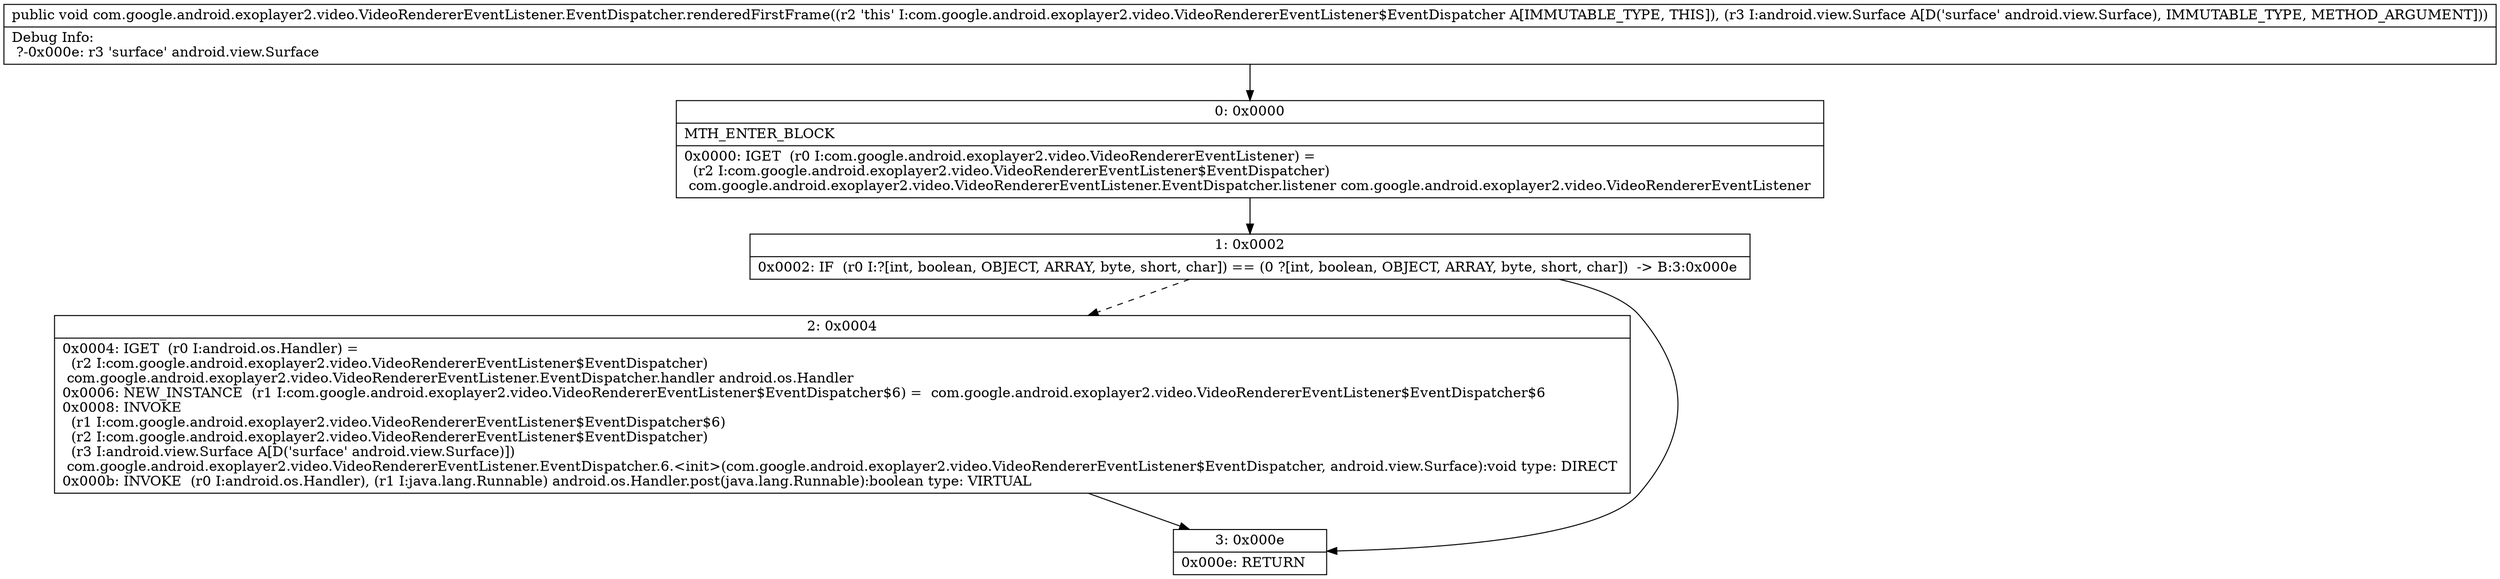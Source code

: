 digraph "CFG forcom.google.android.exoplayer2.video.VideoRendererEventListener.EventDispatcher.renderedFirstFrame(Landroid\/view\/Surface;)V" {
Node_0 [shape=record,label="{0\:\ 0x0000|MTH_ENTER_BLOCK\l|0x0000: IGET  (r0 I:com.google.android.exoplayer2.video.VideoRendererEventListener) = \l  (r2 I:com.google.android.exoplayer2.video.VideoRendererEventListener$EventDispatcher)\l com.google.android.exoplayer2.video.VideoRendererEventListener.EventDispatcher.listener com.google.android.exoplayer2.video.VideoRendererEventListener \l}"];
Node_1 [shape=record,label="{1\:\ 0x0002|0x0002: IF  (r0 I:?[int, boolean, OBJECT, ARRAY, byte, short, char]) == (0 ?[int, boolean, OBJECT, ARRAY, byte, short, char])  \-\> B:3:0x000e \l}"];
Node_2 [shape=record,label="{2\:\ 0x0004|0x0004: IGET  (r0 I:android.os.Handler) = \l  (r2 I:com.google.android.exoplayer2.video.VideoRendererEventListener$EventDispatcher)\l com.google.android.exoplayer2.video.VideoRendererEventListener.EventDispatcher.handler android.os.Handler \l0x0006: NEW_INSTANCE  (r1 I:com.google.android.exoplayer2.video.VideoRendererEventListener$EventDispatcher$6) =  com.google.android.exoplayer2.video.VideoRendererEventListener$EventDispatcher$6 \l0x0008: INVOKE  \l  (r1 I:com.google.android.exoplayer2.video.VideoRendererEventListener$EventDispatcher$6)\l  (r2 I:com.google.android.exoplayer2.video.VideoRendererEventListener$EventDispatcher)\l  (r3 I:android.view.Surface A[D('surface' android.view.Surface)])\l com.google.android.exoplayer2.video.VideoRendererEventListener.EventDispatcher.6.\<init\>(com.google.android.exoplayer2.video.VideoRendererEventListener$EventDispatcher, android.view.Surface):void type: DIRECT \l0x000b: INVOKE  (r0 I:android.os.Handler), (r1 I:java.lang.Runnable) android.os.Handler.post(java.lang.Runnable):boolean type: VIRTUAL \l}"];
Node_3 [shape=record,label="{3\:\ 0x000e|0x000e: RETURN   \l}"];
MethodNode[shape=record,label="{public void com.google.android.exoplayer2.video.VideoRendererEventListener.EventDispatcher.renderedFirstFrame((r2 'this' I:com.google.android.exoplayer2.video.VideoRendererEventListener$EventDispatcher A[IMMUTABLE_TYPE, THIS]), (r3 I:android.view.Surface A[D('surface' android.view.Surface), IMMUTABLE_TYPE, METHOD_ARGUMENT]))  | Debug Info:\l  ?\-0x000e: r3 'surface' android.view.Surface\l}"];
MethodNode -> Node_0;
Node_0 -> Node_1;
Node_1 -> Node_2[style=dashed];
Node_1 -> Node_3;
Node_2 -> Node_3;
}

